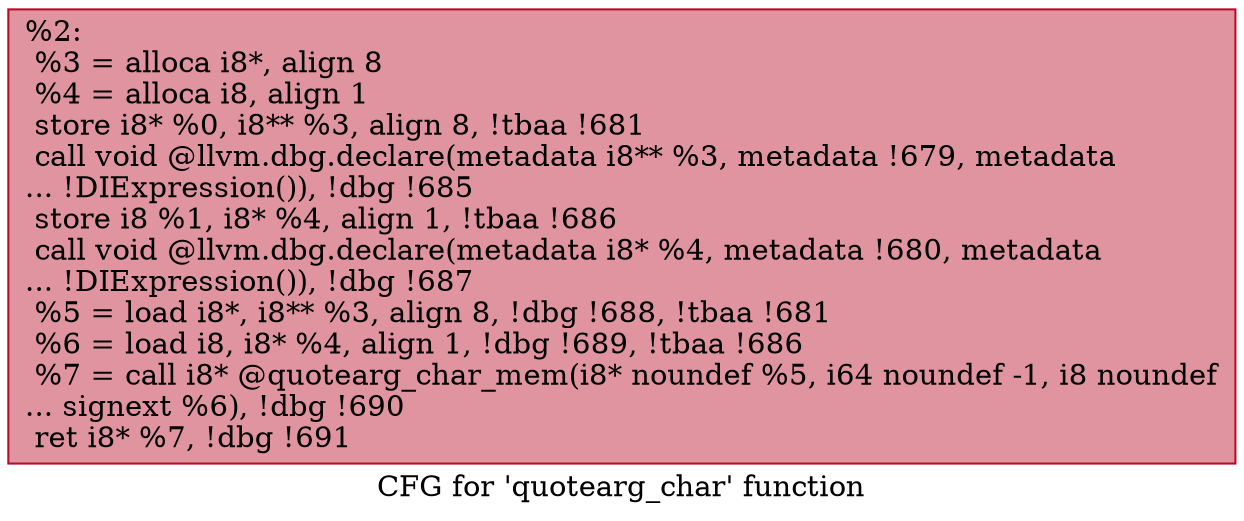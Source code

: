 digraph "CFG for 'quotearg_char' function" {
	label="CFG for 'quotearg_char' function";

	Node0x2287b20 [shape=record,color="#b70d28ff", style=filled, fillcolor="#b70d2870",label="{%2:\l  %3 = alloca i8*, align 8\l  %4 = alloca i8, align 1\l  store i8* %0, i8** %3, align 8, !tbaa !681\l  call void @llvm.dbg.declare(metadata i8** %3, metadata !679, metadata\l... !DIExpression()), !dbg !685\l  store i8 %1, i8* %4, align 1, !tbaa !686\l  call void @llvm.dbg.declare(metadata i8* %4, metadata !680, metadata\l... !DIExpression()), !dbg !687\l  %5 = load i8*, i8** %3, align 8, !dbg !688, !tbaa !681\l  %6 = load i8, i8* %4, align 1, !dbg !689, !tbaa !686\l  %7 = call i8* @quotearg_char_mem(i8* noundef %5, i64 noundef -1, i8 noundef\l... signext %6), !dbg !690\l  ret i8* %7, !dbg !691\l}"];
}
